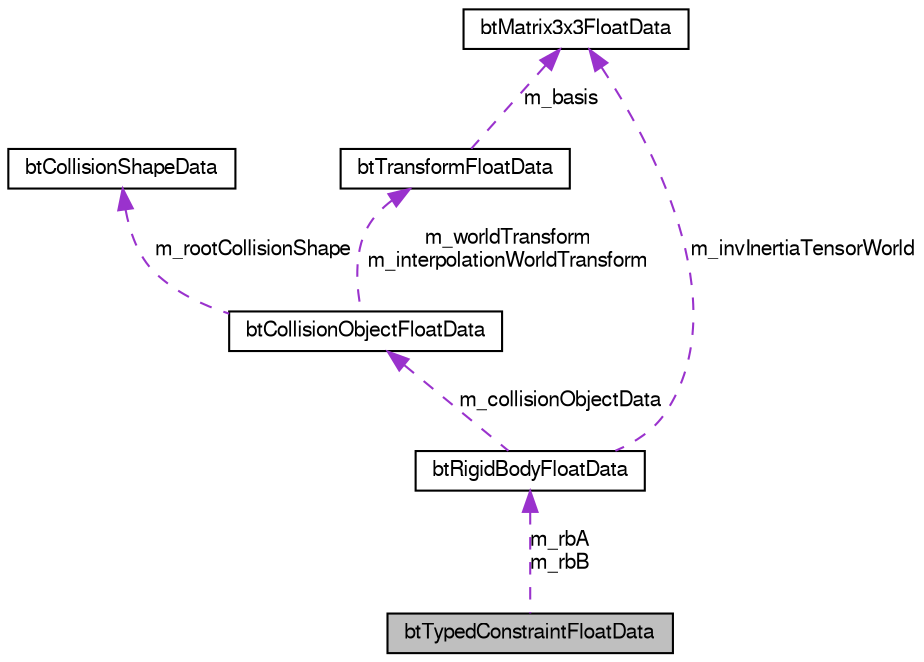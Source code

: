 digraph G
{
  bgcolor="transparent";
  edge [fontname="FreeSans",fontsize=10,labelfontname="FreeSans",labelfontsize=10];
  node [fontname="FreeSans",fontsize=10,shape=record];
  Node1 [label="btTypedConstraintFloatData",height=0.2,width=0.4,color="black", fillcolor="grey75", style="filled" fontcolor="black"];
  Node2 -> Node1 [dir=back,color="darkorchid3",fontsize=10,style="dashed",label="m_rbA\nm_rbB"];
  Node2 [label="btRigidBodyFloatData",height=0.2,width=0.4,color="black",URL="$structbt_rigid_body_float_data.html",tooltip="do not change those serialization structures, it requires an updated sBulletDNAstr/sBulletDNAstr64..."];
  Node3 -> Node2 [dir=back,color="darkorchid3",fontsize=10,style="dashed",label="m_collisionObjectData"];
  Node3 [label="btCollisionObjectFloatData",height=0.2,width=0.4,color="black",URL="$structbt_collision_object_float_data.html",tooltip="do not change those serialization structures, it requires an updated sBulletDNAstr/sBulletDNAstr64..."];
  Node4 -> Node3 [dir=back,color="darkorchid3",fontsize=10,style="dashed",label="m_rootCollisionShape"];
  Node4 [label="btCollisionShapeData",height=0.2,width=0.4,color="black",URL="$structbt_collision_shape_data.html",tooltip="do not change those serialization structures, it requires an updated sBulletDNAstr/sBulletDNAstr64..."];
  Node5 -> Node3 [dir=back,color="darkorchid3",fontsize=10,style="dashed",label="m_worldTransform\nm_interpolationWorldTransform"];
  Node5 [label="btTransformFloatData",height=0.2,width=0.4,color="black",URL="$structbt_transform_float_data.html",tooltip="for serialization"];
  Node6 -> Node5 [dir=back,color="darkorchid3",fontsize=10,style="dashed",label="m_basis"];
  Node6 [label="btMatrix3x3FloatData",height=0.2,width=0.4,color="black",URL="$structbt_matrix3x3_float_data.html",tooltip="for serialization"];
  Node6 -> Node2 [dir=back,color="darkorchid3",fontsize=10,style="dashed",label="m_invInertiaTensorWorld"];
}
